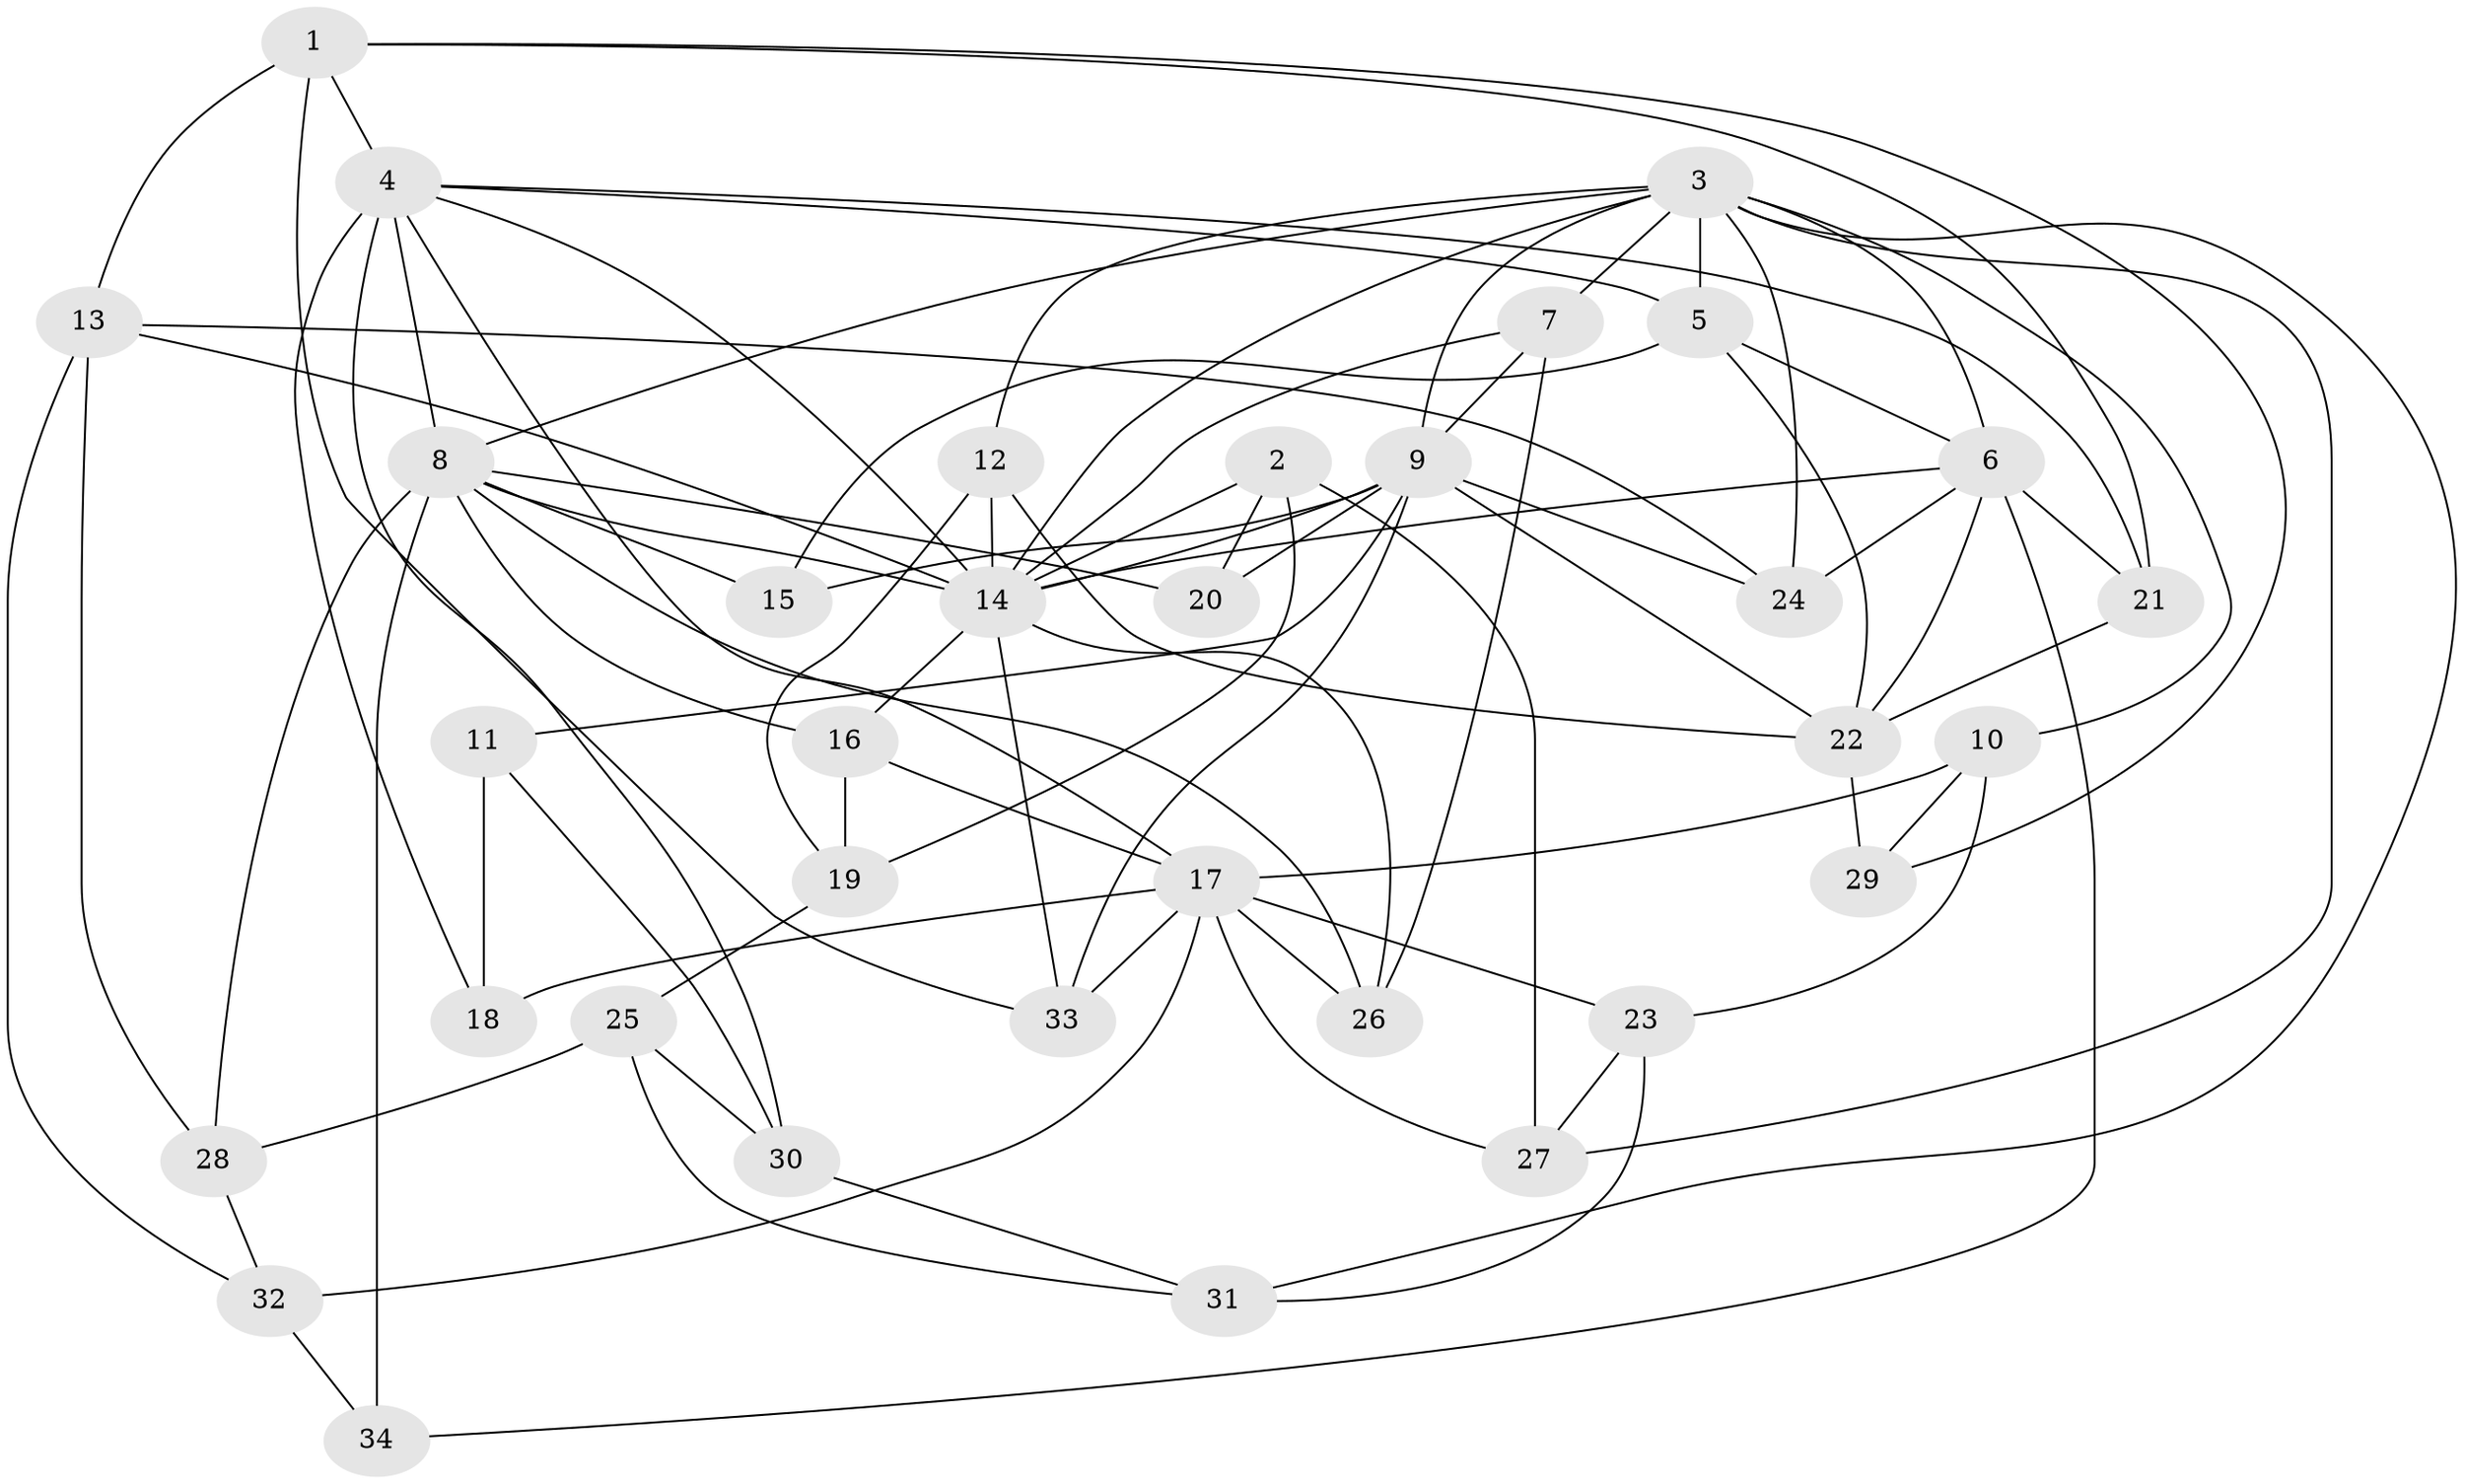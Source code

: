 // original degree distribution, {4: 1.0}
// Generated by graph-tools (version 1.1) at 2025/37/03/09/25 02:37:49]
// undirected, 34 vertices, 86 edges
graph export_dot {
graph [start="1"]
  node [color=gray90,style=filled];
  1;
  2;
  3;
  4;
  5;
  6;
  7;
  8;
  9;
  10;
  11;
  12;
  13;
  14;
  15;
  16;
  17;
  18;
  19;
  20;
  21;
  22;
  23;
  24;
  25;
  26;
  27;
  28;
  29;
  30;
  31;
  32;
  33;
  34;
  1 -- 4 [weight=3.0];
  1 -- 13 [weight=4.0];
  1 -- 21 [weight=1.0];
  1 -- 29 [weight=1.0];
  1 -- 33 [weight=1.0];
  2 -- 14 [weight=1.0];
  2 -- 19 [weight=1.0];
  2 -- 20 [weight=1.0];
  2 -- 27 [weight=1.0];
  3 -- 5 [weight=2.0];
  3 -- 6 [weight=1.0];
  3 -- 7 [weight=1.0];
  3 -- 8 [weight=1.0];
  3 -- 9 [weight=1.0];
  3 -- 10 [weight=1.0];
  3 -- 12 [weight=1.0];
  3 -- 14 [weight=1.0];
  3 -- 24 [weight=1.0];
  3 -- 27 [weight=1.0];
  3 -- 31 [weight=1.0];
  4 -- 5 [weight=1.0];
  4 -- 8 [weight=1.0];
  4 -- 14 [weight=1.0];
  4 -- 17 [weight=2.0];
  4 -- 18 [weight=2.0];
  4 -- 21 [weight=1.0];
  4 -- 30 [weight=1.0];
  5 -- 6 [weight=1.0];
  5 -- 15 [weight=1.0];
  5 -- 22 [weight=1.0];
  6 -- 14 [weight=1.0];
  6 -- 21 [weight=1.0];
  6 -- 22 [weight=2.0];
  6 -- 24 [weight=1.0];
  6 -- 34 [weight=1.0];
  7 -- 9 [weight=1.0];
  7 -- 14 [weight=1.0];
  7 -- 26 [weight=1.0];
  8 -- 14 [weight=1.0];
  8 -- 15 [weight=1.0];
  8 -- 16 [weight=1.0];
  8 -- 20 [weight=1.0];
  8 -- 26 [weight=1.0];
  8 -- 28 [weight=1.0];
  8 -- 34 [weight=2.0];
  9 -- 11 [weight=2.0];
  9 -- 14 [weight=1.0];
  9 -- 15 [weight=2.0];
  9 -- 20 [weight=2.0];
  9 -- 22 [weight=1.0];
  9 -- 24 [weight=1.0];
  9 -- 33 [weight=1.0];
  10 -- 17 [weight=1.0];
  10 -- 23 [weight=1.0];
  10 -- 29 [weight=1.0];
  11 -- 18 [weight=1.0];
  11 -- 30 [weight=1.0];
  12 -- 14 [weight=1.0];
  12 -- 19 [weight=1.0];
  12 -- 22 [weight=1.0];
  13 -- 14 [weight=1.0];
  13 -- 24 [weight=1.0];
  13 -- 28 [weight=1.0];
  13 -- 32 [weight=1.0];
  14 -- 16 [weight=1.0];
  14 -- 26 [weight=1.0];
  14 -- 33 [weight=1.0];
  16 -- 17 [weight=1.0];
  16 -- 19 [weight=1.0];
  17 -- 18 [weight=1.0];
  17 -- 23 [weight=1.0];
  17 -- 26 [weight=1.0];
  17 -- 27 [weight=1.0];
  17 -- 32 [weight=1.0];
  17 -- 33 [weight=1.0];
  19 -- 25 [weight=1.0];
  21 -- 22 [weight=1.0];
  22 -- 29 [weight=2.0];
  23 -- 27 [weight=1.0];
  23 -- 31 [weight=1.0];
  25 -- 28 [weight=1.0];
  25 -- 30 [weight=1.0];
  25 -- 31 [weight=1.0];
  28 -- 32 [weight=1.0];
  30 -- 31 [weight=1.0];
  32 -- 34 [weight=1.0];
}
